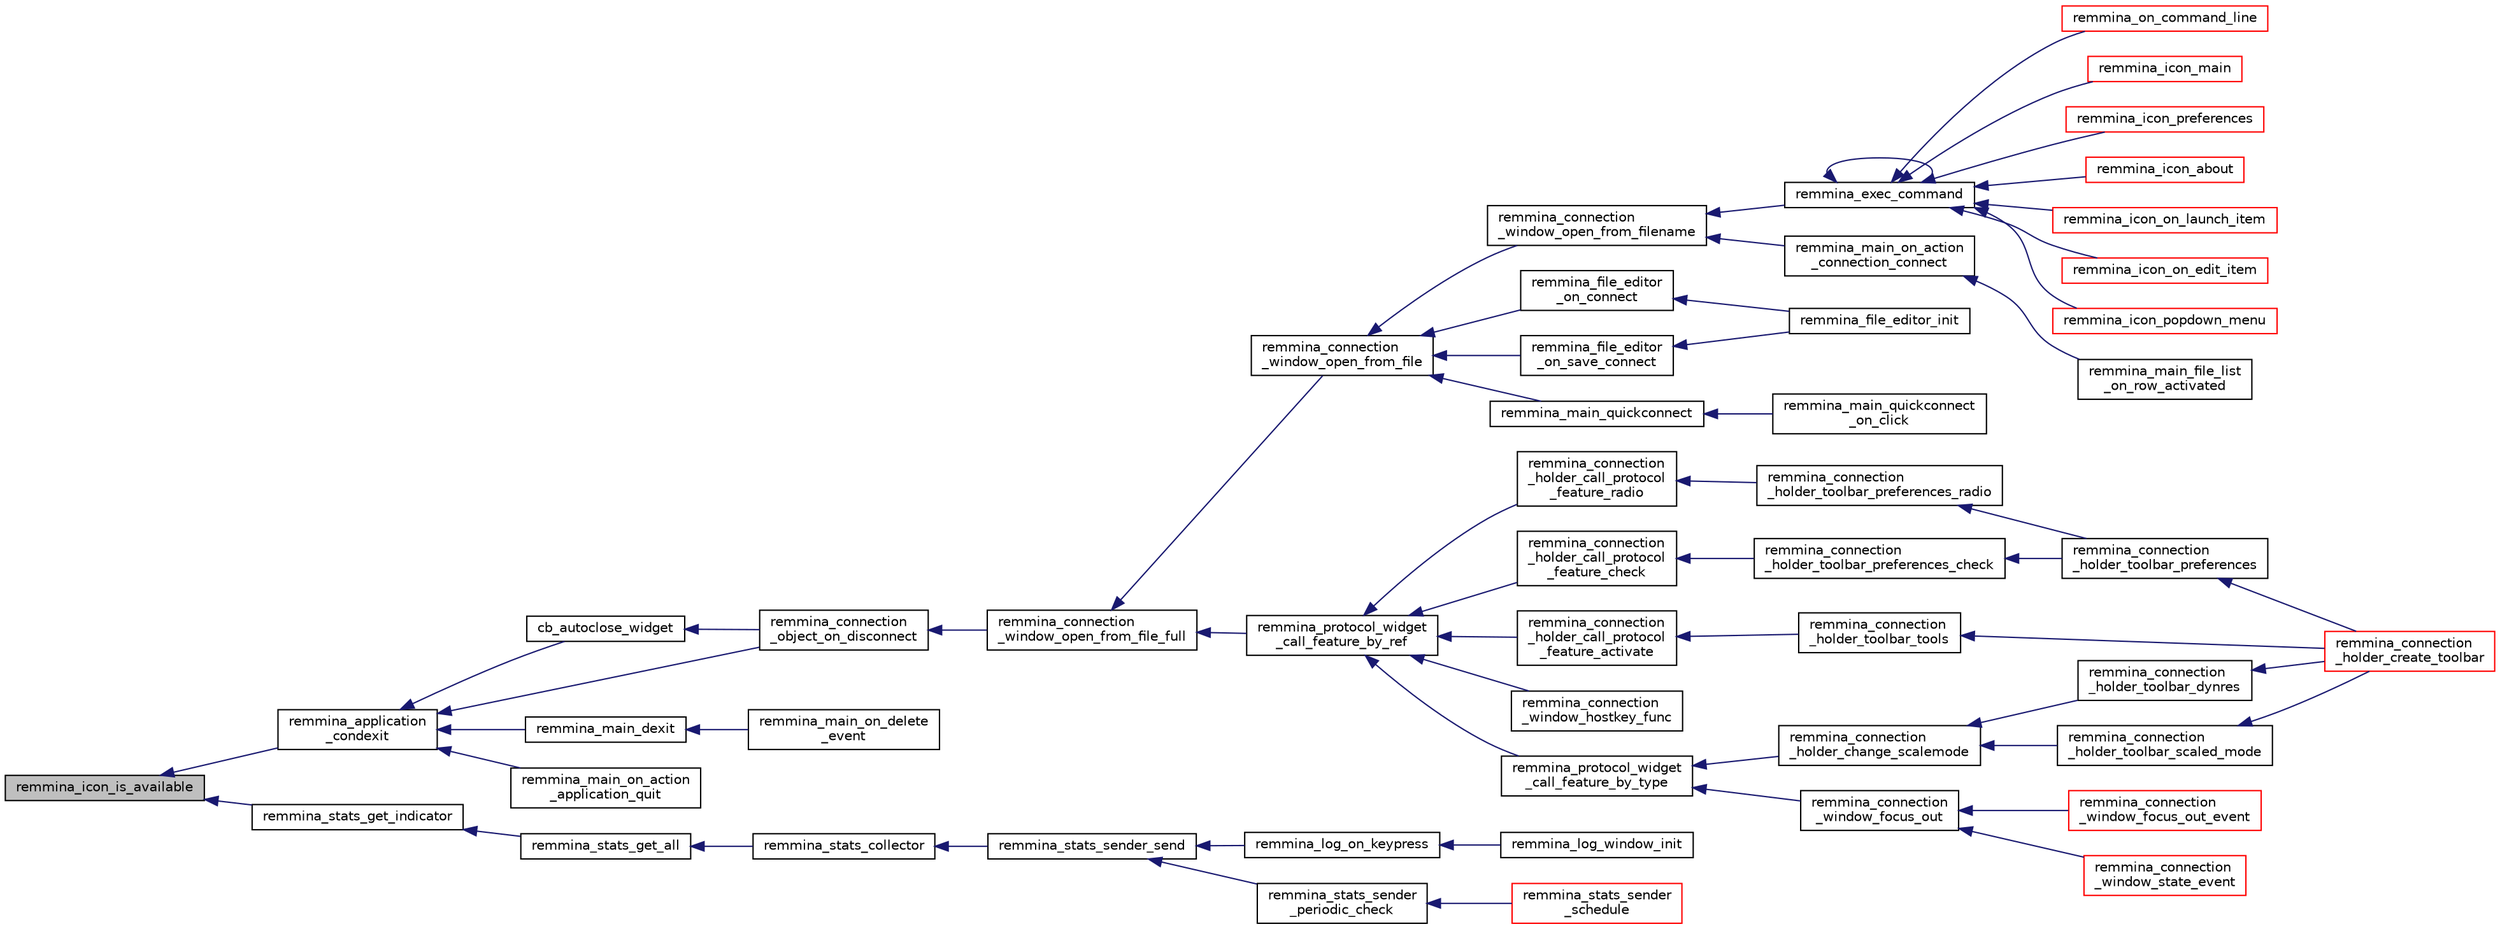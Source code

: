 digraph "remmina_icon_is_available"
{
  edge [fontname="Helvetica",fontsize="10",labelfontname="Helvetica",labelfontsize="10"];
  node [fontname="Helvetica",fontsize="10",shape=record];
  rankdir="LR";
  Node849 [label="remmina_icon_is_available",height=0.2,width=0.4,color="black", fillcolor="grey75", style="filled", fontcolor="black"];
  Node849 -> Node850 [dir="back",color="midnightblue",fontsize="10",style="solid",fontname="Helvetica"];
  Node850 [label="remmina_application\l_condexit",height=0.2,width=0.4,color="black", fillcolor="white", style="filled",URL="$remmina__exec_8h.html#aaa67e07e2426828d7e7b9b30d2038d31"];
  Node850 -> Node851 [dir="back",color="midnightblue",fontsize="10",style="solid",fontname="Helvetica"];
  Node851 [label="cb_autoclose_widget",height=0.2,width=0.4,color="black", fillcolor="white", style="filled",URL="$remmina__connection__window_8c.html#a6d866a05da5d47a9342d4c87dbf70863"];
  Node851 -> Node852 [dir="back",color="midnightblue",fontsize="10",style="solid",fontname="Helvetica"];
  Node852 [label="remmina_connection\l_object_on_disconnect",height=0.2,width=0.4,color="black", fillcolor="white", style="filled",URL="$remmina__connection__window_8c.html#ad6ea67e2303625444fb4936a114e82df"];
  Node852 -> Node853 [dir="back",color="midnightblue",fontsize="10",style="solid",fontname="Helvetica"];
  Node853 [label="remmina_connection\l_window_open_from_file_full",height=0.2,width=0.4,color="black", fillcolor="white", style="filled",URL="$remmina__connection__window_8h.html#adbf2b670ca3bae96a99cb0b36021a961"];
  Node853 -> Node854 [dir="back",color="midnightblue",fontsize="10",style="solid",fontname="Helvetica"];
  Node854 [label="remmina_connection\l_window_open_from_file",height=0.2,width=0.4,color="black", fillcolor="white", style="filled",URL="$remmina__connection__window_8h.html#a1c7f722a89609523cc4de079cc82f23c"];
  Node854 -> Node855 [dir="back",color="midnightblue",fontsize="10",style="solid",fontname="Helvetica"];
  Node855 [label="remmina_connection\l_window_open_from_filename",height=0.2,width=0.4,color="black", fillcolor="white", style="filled",URL="$remmina__connection__window_8h.html#ab0ed27ef360efc7d92906cbabf9da5db"];
  Node855 -> Node856 [dir="back",color="midnightblue",fontsize="10",style="solid",fontname="Helvetica"];
  Node856 [label="remmina_exec_command",height=0.2,width=0.4,color="black", fillcolor="white", style="filled",URL="$remmina__exec_8h.html#a424cabdcff647797061e7482049d62a7"];
  Node856 -> Node857 [dir="back",color="midnightblue",fontsize="10",style="solid",fontname="Helvetica"];
  Node857 [label="remmina_on_command_line",height=0.2,width=0.4,color="red", fillcolor="white", style="filled",URL="$remmina_8c.html#aeb286fc5bd52ab5382ab8cb495dc2914"];
  Node856 -> Node856 [dir="back",color="midnightblue",fontsize="10",style="solid",fontname="Helvetica"];
  Node856 -> Node859 [dir="back",color="midnightblue",fontsize="10",style="solid",fontname="Helvetica"];
  Node859 [label="remmina_icon_main",height=0.2,width=0.4,color="red", fillcolor="white", style="filled",URL="$remmina__icon_8c.html#a920476110ab6410c8fc8cf734109e497"];
  Node856 -> Node870 [dir="back",color="midnightblue",fontsize="10",style="solid",fontname="Helvetica"];
  Node870 [label="remmina_icon_preferences",height=0.2,width=0.4,color="red", fillcolor="white", style="filled",URL="$remmina__icon_8c.html#ad3b0e3d12e4854eae05b1afea19da404"];
  Node856 -> Node871 [dir="back",color="midnightblue",fontsize="10",style="solid",fontname="Helvetica"];
  Node871 [label="remmina_icon_about",height=0.2,width=0.4,color="red", fillcolor="white", style="filled",URL="$remmina__icon_8c.html#a5cdf1958ef01e49889bcee2e90e2cf71"];
  Node856 -> Node872 [dir="back",color="midnightblue",fontsize="10",style="solid",fontname="Helvetica"];
  Node872 [label="remmina_icon_on_launch_item",height=0.2,width=0.4,color="red", fillcolor="white", style="filled",URL="$remmina__icon_8c.html#ad1699688680e12abcfd5c74dd2f76d83"];
  Node856 -> Node875 [dir="back",color="midnightblue",fontsize="10",style="solid",fontname="Helvetica"];
  Node875 [label="remmina_icon_on_edit_item",height=0.2,width=0.4,color="red", fillcolor="white", style="filled",URL="$remmina__icon_8c.html#af8708120906a8dc41a7998ebf9ecd129"];
  Node856 -> Node876 [dir="back",color="midnightblue",fontsize="10",style="solid",fontname="Helvetica"];
  Node876 [label="remmina_icon_popdown_menu",height=0.2,width=0.4,color="red", fillcolor="white", style="filled",URL="$remmina__icon_8c.html#a444be76e3c3a065279c5f9abc7fae833"];
  Node855 -> Node877 [dir="back",color="midnightblue",fontsize="10",style="solid",fontname="Helvetica"];
  Node877 [label="remmina_main_on_action\l_connection_connect",height=0.2,width=0.4,color="black", fillcolor="white", style="filled",URL="$remmina__main_8c.html#ae023d1cb099a4f7bee79f13760566cbf"];
  Node877 -> Node878 [dir="back",color="midnightblue",fontsize="10",style="solid",fontname="Helvetica"];
  Node878 [label="remmina_main_file_list\l_on_row_activated",height=0.2,width=0.4,color="black", fillcolor="white", style="filled",URL="$remmina__main_8c.html#aba1a89a2400c5cc8373c6bd34602ac10"];
  Node854 -> Node879 [dir="back",color="midnightblue",fontsize="10",style="solid",fontname="Helvetica"];
  Node879 [label="remmina_file_editor\l_on_connect",height=0.2,width=0.4,color="black", fillcolor="white", style="filled",URL="$remmina__file__editor_8c.html#a73b8581fd1fd77532b748d91a2951f25"];
  Node879 -> Node863 [dir="back",color="midnightblue",fontsize="10",style="solid",fontname="Helvetica"];
  Node863 [label="remmina_file_editor_init",height=0.2,width=0.4,color="black", fillcolor="white", style="filled",URL="$remmina__file__editor_8c.html#a9afd8d41c66f547320930eb331f3124d"];
  Node854 -> Node864 [dir="back",color="midnightblue",fontsize="10",style="solid",fontname="Helvetica"];
  Node864 [label="remmina_file_editor\l_on_save_connect",height=0.2,width=0.4,color="black", fillcolor="white", style="filled",URL="$remmina__file__editor_8c.html#a57224f3f69f04f398de563b71be6b18e"];
  Node864 -> Node863 [dir="back",color="midnightblue",fontsize="10",style="solid",fontname="Helvetica"];
  Node854 -> Node880 [dir="back",color="midnightblue",fontsize="10",style="solid",fontname="Helvetica"];
  Node880 [label="remmina_main_quickconnect",height=0.2,width=0.4,color="black", fillcolor="white", style="filled",URL="$remmina__main_8c.html#a802458852abacebfb16f1f4295806a01"];
  Node880 -> Node881 [dir="back",color="midnightblue",fontsize="10",style="solid",fontname="Helvetica"];
  Node881 [label="remmina_main_quickconnect\l_on_click",height=0.2,width=0.4,color="black", fillcolor="white", style="filled",URL="$remmina__main_8c.html#a210e9e04c7c97cc86412044de31f659d"];
  Node853 -> Node882 [dir="back",color="midnightblue",fontsize="10",style="solid",fontname="Helvetica"];
  Node882 [label="remmina_protocol_widget\l_call_feature_by_ref",height=0.2,width=0.4,color="black", fillcolor="white", style="filled",URL="$remmina__protocol__widget_8h.html#a605b69a9aa4393024369cc5070488692"];
  Node882 -> Node883 [dir="back",color="midnightblue",fontsize="10",style="solid",fontname="Helvetica"];
  Node883 [label="remmina_connection\l_holder_call_protocol\l_feature_radio",height=0.2,width=0.4,color="black", fillcolor="white", style="filled",URL="$remmina__connection__window_8c.html#a86280cb973101817f7410af393bc2f98"];
  Node883 -> Node884 [dir="back",color="midnightblue",fontsize="10",style="solid",fontname="Helvetica"];
  Node884 [label="remmina_connection\l_holder_toolbar_preferences_radio",height=0.2,width=0.4,color="black", fillcolor="white", style="filled",URL="$remmina__connection__window_8c.html#a1ddab4aacc284c606ab237eae9c0b5a9"];
  Node884 -> Node885 [dir="back",color="midnightblue",fontsize="10",style="solid",fontname="Helvetica"];
  Node885 [label="remmina_connection\l_holder_toolbar_preferences",height=0.2,width=0.4,color="black", fillcolor="white", style="filled",URL="$remmina__connection__window_8c.html#a78ec7d6e66d6e6569c1a9a0230c74bc8"];
  Node885 -> Node886 [dir="back",color="midnightblue",fontsize="10",style="solid",fontname="Helvetica"];
  Node886 [label="remmina_connection\l_holder_create_toolbar",height=0.2,width=0.4,color="red", fillcolor="white", style="filled",URL="$remmina__connection__window_8c.html#af8138da72278e9e9000276e08a6fd984"];
  Node882 -> Node900 [dir="back",color="midnightblue",fontsize="10",style="solid",fontname="Helvetica"];
  Node900 [label="remmina_connection\l_holder_call_protocol\l_feature_check",height=0.2,width=0.4,color="black", fillcolor="white", style="filled",URL="$remmina__connection__window_8c.html#a8d924ded7fe147df8b5f113e2fb1d6e7"];
  Node900 -> Node901 [dir="back",color="midnightblue",fontsize="10",style="solid",fontname="Helvetica"];
  Node901 [label="remmina_connection\l_holder_toolbar_preferences_check",height=0.2,width=0.4,color="black", fillcolor="white", style="filled",URL="$remmina__connection__window_8c.html#ada0dce340f5f1484c496a2357e8a2c69"];
  Node901 -> Node885 [dir="back",color="midnightblue",fontsize="10",style="solid",fontname="Helvetica"];
  Node882 -> Node902 [dir="back",color="midnightblue",fontsize="10",style="solid",fontname="Helvetica"];
  Node902 [label="remmina_connection\l_holder_call_protocol\l_feature_activate",height=0.2,width=0.4,color="black", fillcolor="white", style="filled",URL="$remmina__connection__window_8c.html#a4507b43c6fd10bc68d9512c6b253a552"];
  Node902 -> Node903 [dir="back",color="midnightblue",fontsize="10",style="solid",fontname="Helvetica"];
  Node903 [label="remmina_connection\l_holder_toolbar_tools",height=0.2,width=0.4,color="black", fillcolor="white", style="filled",URL="$remmina__connection__window_8c.html#a51cc0b2274049920f67c71047bd76213"];
  Node903 -> Node886 [dir="back",color="midnightblue",fontsize="10",style="solid",fontname="Helvetica"];
  Node882 -> Node895 [dir="back",color="midnightblue",fontsize="10",style="solid",fontname="Helvetica"];
  Node895 [label="remmina_connection\l_window_hostkey_func",height=0.2,width=0.4,color="black", fillcolor="white", style="filled",URL="$remmina__connection__window_8c.html#abef663d930076deb3105f86dabe2a9c3"];
  Node882 -> Node904 [dir="back",color="midnightblue",fontsize="10",style="solid",fontname="Helvetica"];
  Node904 [label="remmina_protocol_widget\l_call_feature_by_type",height=0.2,width=0.4,color="black", fillcolor="white", style="filled",URL="$remmina__protocol__widget_8h.html#a6a630e96e5b914d60d678ae8eaad4cd9"];
  Node904 -> Node905 [dir="back",color="midnightblue",fontsize="10",style="solid",fontname="Helvetica"];
  Node905 [label="remmina_connection\l_holder_change_scalemode",height=0.2,width=0.4,color="black", fillcolor="white", style="filled",URL="$remmina__connection__window_8c.html#a5565ebedf82eb9f2d54b7f447b4c930e"];
  Node905 -> Node906 [dir="back",color="midnightblue",fontsize="10",style="solid",fontname="Helvetica"];
  Node906 [label="remmina_connection\l_holder_toolbar_dynres",height=0.2,width=0.4,color="black", fillcolor="white", style="filled",URL="$remmina__connection__window_8c.html#a576e3800c7371f63b27e3832848ac4e5"];
  Node906 -> Node886 [dir="back",color="midnightblue",fontsize="10",style="solid",fontname="Helvetica"];
  Node905 -> Node907 [dir="back",color="midnightblue",fontsize="10",style="solid",fontname="Helvetica"];
  Node907 [label="remmina_connection\l_holder_toolbar_scaled_mode",height=0.2,width=0.4,color="black", fillcolor="white", style="filled",URL="$remmina__connection__window_8c.html#ad6136dd7c0867a5a5f1c0b0645632ee4"];
  Node907 -> Node886 [dir="back",color="midnightblue",fontsize="10",style="solid",fontname="Helvetica"];
  Node904 -> Node908 [dir="back",color="midnightblue",fontsize="10",style="solid",fontname="Helvetica"];
  Node908 [label="remmina_connection\l_window_focus_out",height=0.2,width=0.4,color="black", fillcolor="white", style="filled",URL="$remmina__connection__window_8c.html#a8c242e0a7ee57ed79099c330d696b43f"];
  Node908 -> Node909 [dir="back",color="midnightblue",fontsize="10",style="solid",fontname="Helvetica"];
  Node909 [label="remmina_connection\l_window_focus_out_event",height=0.2,width=0.4,color="red", fillcolor="white", style="filled",URL="$remmina__connection__window_8c.html#a539828a1dd435bee083d82136691176c"];
  Node908 -> Node911 [dir="back",color="midnightblue",fontsize="10",style="solid",fontname="Helvetica"];
  Node911 [label="remmina_connection\l_window_state_event",height=0.2,width=0.4,color="red", fillcolor="white", style="filled",URL="$remmina__connection__window_8c.html#a174d5b1e983a96c98aae2e8078f462bd"];
  Node850 -> Node852 [dir="back",color="midnightblue",fontsize="10",style="solid",fontname="Helvetica"];
  Node850 -> Node912 [dir="back",color="midnightblue",fontsize="10",style="solid",fontname="Helvetica"];
  Node912 [label="remmina_main_dexit",height=0.2,width=0.4,color="black", fillcolor="white", style="filled",URL="$remmina__main_8c.html#a33ef5745d8b934ef52379c277d3a1ab2"];
  Node912 -> Node913 [dir="back",color="midnightblue",fontsize="10",style="solid",fontname="Helvetica"];
  Node913 [label="remmina_main_on_delete\l_event",height=0.2,width=0.4,color="black", fillcolor="white", style="filled",URL="$remmina__main_8c.html#a40493bb60c169e53e2e08a0d0a808302"];
  Node850 -> Node914 [dir="back",color="midnightblue",fontsize="10",style="solid",fontname="Helvetica"];
  Node914 [label="remmina_main_on_action\l_application_quit",height=0.2,width=0.4,color="black", fillcolor="white", style="filled",URL="$remmina__main_8c.html#a4948f36273d9da969521981851149271"];
  Node849 -> Node915 [dir="back",color="midnightblue",fontsize="10",style="solid",fontname="Helvetica"];
  Node915 [label="remmina_stats_get_indicator",height=0.2,width=0.4,color="black", fillcolor="white", style="filled",URL="$remmina__stats_8c.html#aee2ea5acceb2fbc3aa4ff21d136c5734"];
  Node915 -> Node916 [dir="back",color="midnightblue",fontsize="10",style="solid",fontname="Helvetica"];
  Node916 [label="remmina_stats_get_all",height=0.2,width=0.4,color="black", fillcolor="white", style="filled",URL="$remmina__stats_8h.html#a7a1c9ab1abc1fdf78239d11b802843ae",tooltip="Get all statistics in json format to send periodically to the PHP server. "];
  Node916 -> Node917 [dir="back",color="midnightblue",fontsize="10",style="solid",fontname="Helvetica"];
  Node917 [label="remmina_stats_collector",height=0.2,width=0.4,color="black", fillcolor="white", style="filled",URL="$remmina__stats__sender_8c.html#a9fb1f78014c902387de47961e8245518"];
  Node917 -> Node918 [dir="back",color="midnightblue",fontsize="10",style="solid",fontname="Helvetica"];
  Node918 [label="remmina_stats_sender_send",height=0.2,width=0.4,color="black", fillcolor="white", style="filled",URL="$remmina__stats__sender_8h.html#adcfe144769bc83b3a6cc216eb3589919"];
  Node918 -> Node919 [dir="back",color="midnightblue",fontsize="10",style="solid",fontname="Helvetica"];
  Node919 [label="remmina_log_on_keypress",height=0.2,width=0.4,color="black", fillcolor="white", style="filled",URL="$remmina__log_8c.html#a43a42f51f64b54924564e166c56b39e1"];
  Node919 -> Node920 [dir="back",color="midnightblue",fontsize="10",style="solid",fontname="Helvetica"];
  Node920 [label="remmina_log_window_init",height=0.2,width=0.4,color="black", fillcolor="white", style="filled",URL="$remmina__log_8c.html#a1e5960f194353bd36d82bd9476c309bd"];
  Node918 -> Node921 [dir="back",color="midnightblue",fontsize="10",style="solid",fontname="Helvetica"];
  Node921 [label="remmina_stats_sender\l_periodic_check",height=0.2,width=0.4,color="black", fillcolor="white", style="filled",URL="$remmina__stats__sender_8c.html#a9893f8bc18fa81d40fabcf60e7353bb2"];
  Node921 -> Node922 [dir="back",color="midnightblue",fontsize="10",style="solid",fontname="Helvetica"];
  Node922 [label="remmina_stats_sender\l_schedule",height=0.2,width=0.4,color="red", fillcolor="white", style="filled",URL="$remmina__stats__sender_8h.html#ab800d60b2014cf18c0791de01cf33802"];
}
